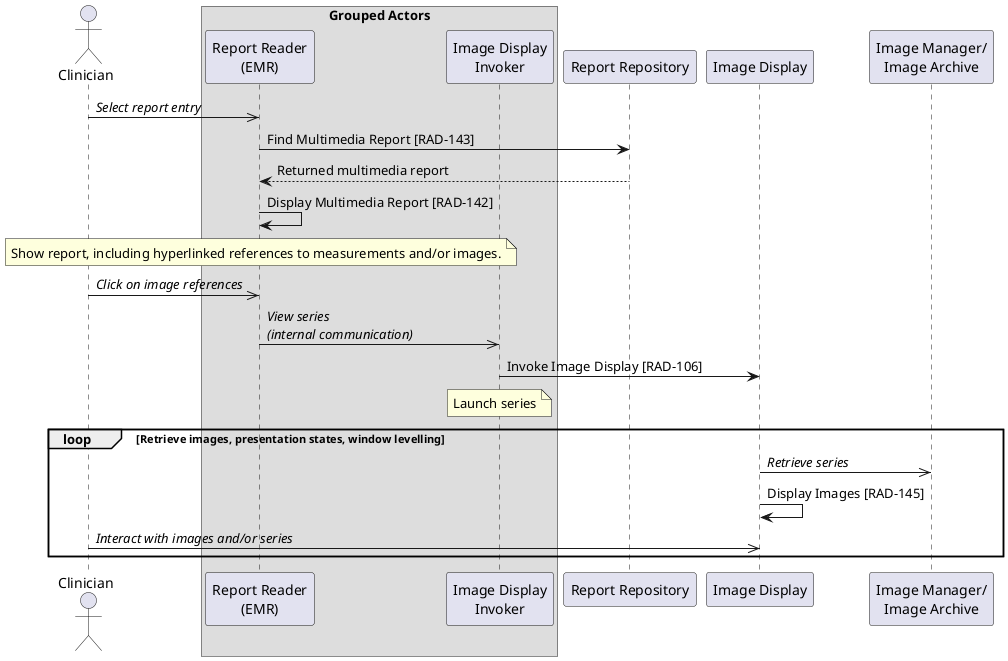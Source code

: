 @startuml

actor Clinician as Clinician

box Grouped Actors
participant "Report Reader\n(EMR)" as EMR
participant "Image Display\nInvoker" as Invoker
end box

participant "Report Repository" as Repo

participant "Image Display" as Display
participant "Image Manager/\nImage Archive" as Archive

Clinician->>EMR: //Select report entry//

EMR->Repo: Find Multimedia Report [RAD-143]
Repo-->EMR: Returned multimedia report
EMR->EMR: Display Multimedia Report [RAD-142]
note over EMR
Show report, including hyperlinked references to measurements and/or images.
end note

Clinician->>EMR: //Click on image references//
EMR->>Invoker: //View series//\n//(internal communication)//
Invoker->Display: Invoke Image Display [RAD-106]
note over Invoker
Launch series
end note

loop Retrieve images, presentation states, window levelling
Display->>Archive: //Retrieve series//
Display->Display: Display Images [RAD-145]

Clinician->>Display: //Interact with images and/or series//
end loop

@enduml